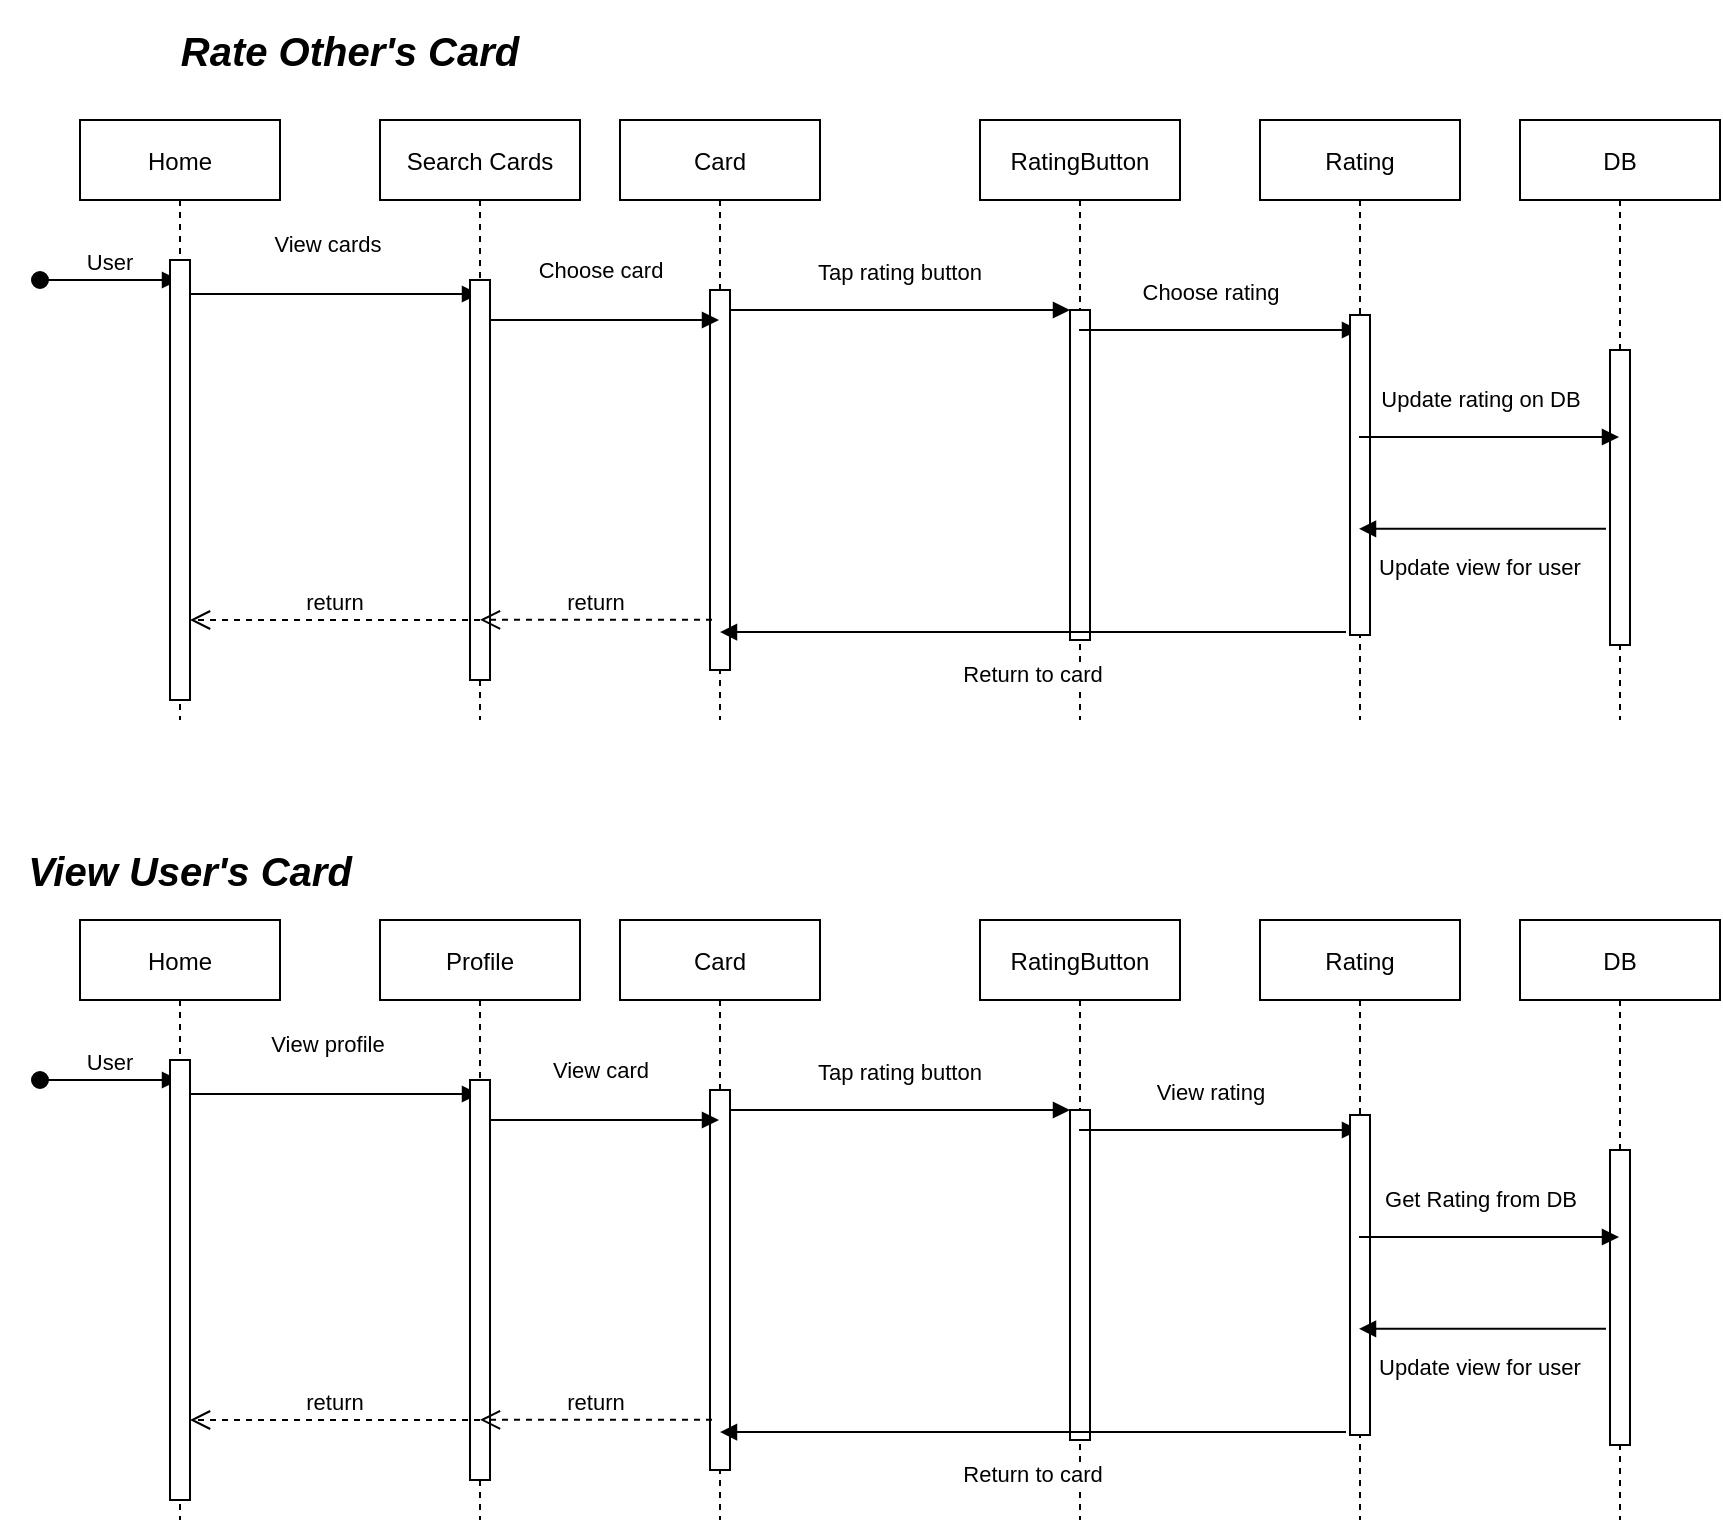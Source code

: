 <mxfile version="14.4.3" type="device"><diagram id="kgpKYQtTHZ0yAKxKKP6v" name="Page-1"><mxGraphModel dx="1422" dy="762" grid="1" gridSize="10" guides="1" tooltips="1" connect="1" arrows="1" fold="1" page="1" pageScale="1" pageWidth="850" pageHeight="1100" math="0" shadow="0"><root><mxCell id="0"/><mxCell id="1" parent="0"/><mxCell id="3nuBFxr9cyL0pnOWT2aG-1" value="Card" style="shape=umlLifeline;perimeter=lifelinePerimeter;container=1;collapsible=0;recursiveResize=0;rounded=0;shadow=0;strokeWidth=1;" parent="1" vertex="1"><mxGeometry x="400" y="80" width="100" height="300" as="geometry"/></mxCell><mxCell id="3nuBFxr9cyL0pnOWT2aG-2" value="" style="points=[];perimeter=orthogonalPerimeter;rounded=0;shadow=0;strokeWidth=1;" parent="3nuBFxr9cyL0pnOWT2aG-1" vertex="1"><mxGeometry x="45" y="85" width="10" height="190" as="geometry"/></mxCell><mxCell id="3nuBFxr9cyL0pnOWT2aG-5" value="RatingButton" style="shape=umlLifeline;perimeter=lifelinePerimeter;container=1;collapsible=0;recursiveResize=0;rounded=0;shadow=0;strokeWidth=1;" parent="1" vertex="1"><mxGeometry x="580" y="80" width="100" height="300" as="geometry"/></mxCell><mxCell id="3nuBFxr9cyL0pnOWT2aG-6" value="" style="points=[];perimeter=orthogonalPerimeter;rounded=0;shadow=0;strokeWidth=1;" parent="3nuBFxr9cyL0pnOWT2aG-5" vertex="1"><mxGeometry x="45" y="95" width="10" height="165" as="geometry"/></mxCell><mxCell id="3nuBFxr9cyL0pnOWT2aG-8" value="Tap rating button" style="verticalAlign=bottom;endArrow=block;entryX=0;entryY=0;shadow=0;strokeWidth=1;" parent="1" source="3nuBFxr9cyL0pnOWT2aG-2" target="3nuBFxr9cyL0pnOWT2aG-6" edge="1"><mxGeometry y="10" relative="1" as="geometry"><mxPoint x="555" y="175" as="sourcePoint"/><mxPoint as="offset"/></mxGeometry></mxCell><mxCell id="qjbDz7PJnRyzzRurpuyl-4" value="Choose rating" style="verticalAlign=bottom;endArrow=block;shadow=0;strokeWidth=1;" edge="1" parent="1"><mxGeometry x="-0.059" y="10" relative="1" as="geometry"><mxPoint x="629.5" y="185" as="sourcePoint"/><mxPoint x="769.5" y="185" as="targetPoint"/><mxPoint as="offset"/></mxGeometry></mxCell><mxCell id="qjbDz7PJnRyzzRurpuyl-7" value="View cards" style="verticalAlign=bottom;endArrow=block;shadow=0;strokeWidth=1;exitX=0.53;exitY=0.29;exitDx=0;exitDy=0;exitPerimeter=0;" edge="1" parent="1" source="qjbDz7PJnRyzzRurpuyl-8" target="qjbDz7PJnRyzzRurpuyl-18"><mxGeometry x="-0.03" y="16" relative="1" as="geometry"><mxPoint x="350" y="170" as="sourcePoint"/><mxPoint x="430" y="170" as="targetPoint"/><mxPoint as="offset"/></mxGeometry></mxCell><mxCell id="3nuBFxr9cyL0pnOWT2aG-3" value="User" style="verticalAlign=bottom;startArrow=oval;endArrow=block;startSize=8;shadow=0;strokeWidth=1;" parent="1" target="qjbDz7PJnRyzzRurpuyl-8" edge="1"><mxGeometry relative="1" as="geometry"><mxPoint x="110" y="160" as="sourcePoint"/><mxPoint x="145" y="160" as="targetPoint"/></mxGeometry></mxCell><mxCell id="qjbDz7PJnRyzzRurpuyl-8" value="Home" style="shape=umlLifeline;perimeter=lifelinePerimeter;container=1;collapsible=0;recursiveResize=0;rounded=0;shadow=0;strokeWidth=1;" vertex="1" parent="1"><mxGeometry x="130" y="80" width="100" height="300" as="geometry"/></mxCell><mxCell id="qjbDz7PJnRyzzRurpuyl-9" value="" style="points=[];perimeter=orthogonalPerimeter;rounded=0;shadow=0;strokeWidth=1;" vertex="1" parent="qjbDz7PJnRyzzRurpuyl-8"><mxGeometry x="45" y="70" width="10" height="220" as="geometry"/></mxCell><mxCell id="qjbDz7PJnRyzzRurpuyl-12" value="Rating" style="shape=umlLifeline;perimeter=lifelinePerimeter;container=1;collapsible=0;recursiveResize=0;rounded=0;shadow=0;strokeWidth=1;" vertex="1" parent="1"><mxGeometry x="720" y="80" width="100" height="300" as="geometry"/></mxCell><mxCell id="qjbDz7PJnRyzzRurpuyl-13" value="" style="points=[];perimeter=orthogonalPerimeter;rounded=0;shadow=0;strokeWidth=1;" vertex="1" parent="qjbDz7PJnRyzzRurpuyl-12"><mxGeometry x="45" y="97.5" width="10" height="160" as="geometry"/></mxCell><mxCell id="qjbDz7PJnRyzzRurpuyl-14" value="DB" style="shape=umlLifeline;perimeter=lifelinePerimeter;container=1;collapsible=0;recursiveResize=0;rounded=0;shadow=0;strokeWidth=1;" vertex="1" parent="1"><mxGeometry x="850" y="80" width="100" height="300" as="geometry"/></mxCell><mxCell id="qjbDz7PJnRyzzRurpuyl-15" value="" style="points=[];perimeter=orthogonalPerimeter;rounded=0;shadow=0;strokeWidth=1;" vertex="1" parent="qjbDz7PJnRyzzRurpuyl-14"><mxGeometry x="45" y="115" width="10" height="147.5" as="geometry"/></mxCell><mxCell id="qjbDz7PJnRyzzRurpuyl-16" value="Update rating on DB" style="verticalAlign=bottom;endArrow=block;shadow=0;strokeWidth=1;" edge="1" parent="1"><mxGeometry x="-0.059" y="10" relative="1" as="geometry"><mxPoint x="769.5" y="238.5" as="sourcePoint"/><mxPoint x="899.5" y="238.5" as="targetPoint"/><mxPoint as="offset"/></mxGeometry></mxCell><mxCell id="qjbDz7PJnRyzzRurpuyl-17" value="Update view for user" style="verticalAlign=bottom;endArrow=block;shadow=0;strokeWidth=1;exitX=-0.2;exitY=0.606;exitDx=0;exitDy=0;exitPerimeter=0;" edge="1" parent="1" source="qjbDz7PJnRyzzRurpuyl-15"><mxGeometry x="0.02" y="28" relative="1" as="geometry"><mxPoint x="784" y="427.5" as="sourcePoint"/><mxPoint x="769.5" y="284.385" as="targetPoint"/><mxPoint as="offset"/></mxGeometry></mxCell><mxCell id="qjbDz7PJnRyzzRurpuyl-18" value="Search Cards" style="shape=umlLifeline;perimeter=lifelinePerimeter;container=1;collapsible=0;recursiveResize=0;rounded=0;shadow=0;strokeWidth=1;" vertex="1" parent="1"><mxGeometry x="280" y="80" width="100" height="300" as="geometry"/></mxCell><mxCell id="qjbDz7PJnRyzzRurpuyl-19" value="" style="points=[];perimeter=orthogonalPerimeter;rounded=0;shadow=0;strokeWidth=1;" vertex="1" parent="qjbDz7PJnRyzzRurpuyl-18"><mxGeometry x="45" y="80" width="10" height="200" as="geometry"/></mxCell><mxCell id="qjbDz7PJnRyzzRurpuyl-20" value="Choose card" style="verticalAlign=bottom;endArrow=block;shadow=0;strokeWidth=1;" edge="1" parent="1" source="qjbDz7PJnRyzzRurpuyl-19" target="3nuBFxr9cyL0pnOWT2aG-1"><mxGeometry x="-0.03" y="16" relative="1" as="geometry"><mxPoint x="343.5" y="170" as="sourcePoint"/><mxPoint x="400" y="170" as="targetPoint"/><mxPoint as="offset"/><Array as="points"><mxPoint x="420" y="180"/></Array></mxGeometry></mxCell><mxCell id="qjbDz7PJnRyzzRurpuyl-21" value="return" style="verticalAlign=bottom;endArrow=open;dashed=1;endSize=8;shadow=0;strokeWidth=1;exitX=0.1;exitY=0.868;exitDx=0;exitDy=0;exitPerimeter=0;" edge="1" parent="1" source="3nuBFxr9cyL0pnOWT2aG-2" target="qjbDz7PJnRyzzRurpuyl-18"><mxGeometry relative="1" as="geometry"><mxPoint x="340" y="380" as="targetPoint"/><mxPoint x="440" y="380.0" as="sourcePoint"/></mxGeometry></mxCell><mxCell id="qjbDz7PJnRyzzRurpuyl-22" value="return" style="verticalAlign=bottom;endArrow=open;dashed=1;endSize=8;shadow=0;strokeWidth=1;exitX=0.5;exitY=0.85;exitDx=0;exitDy=0;exitPerimeter=0;" edge="1" parent="1" source="qjbDz7PJnRyzzRurpuyl-19" target="qjbDz7PJnRyzzRurpuyl-9"><mxGeometry relative="1" as="geometry"><mxPoint x="190" y="330.0" as="targetPoint"/><mxPoint x="306.5" y="330.0" as="sourcePoint"/></mxGeometry></mxCell><mxCell id="qjbDz7PJnRyzzRurpuyl-24" value="Return to card" style="verticalAlign=bottom;endArrow=block;shadow=0;strokeWidth=1;exitX=-0.2;exitY=0.991;exitDx=0;exitDy=0;exitPerimeter=0;" edge="1" parent="1" source="qjbDz7PJnRyzzRurpuyl-13" target="3nuBFxr9cyL0pnOWT2aG-1"><mxGeometry y="30" relative="1" as="geometry"><mxPoint x="700" y="320" as="sourcePoint"/><mxPoint x="520" y="336" as="targetPoint"/><mxPoint as="offset"/></mxGeometry></mxCell><mxCell id="qjbDz7PJnRyzzRurpuyl-25" value="Card" style="shape=umlLifeline;perimeter=lifelinePerimeter;container=1;collapsible=0;recursiveResize=0;rounded=0;shadow=0;strokeWidth=1;" vertex="1" parent="1"><mxGeometry x="400" y="480" width="100" height="300" as="geometry"/></mxCell><mxCell id="qjbDz7PJnRyzzRurpuyl-26" value="" style="points=[];perimeter=orthogonalPerimeter;rounded=0;shadow=0;strokeWidth=1;" vertex="1" parent="qjbDz7PJnRyzzRurpuyl-25"><mxGeometry x="45" y="85" width="10" height="190" as="geometry"/></mxCell><mxCell id="qjbDz7PJnRyzzRurpuyl-27" value="RatingButton" style="shape=umlLifeline;perimeter=lifelinePerimeter;container=1;collapsible=0;recursiveResize=0;rounded=0;shadow=0;strokeWidth=1;" vertex="1" parent="1"><mxGeometry x="580" y="480" width="100" height="300" as="geometry"/></mxCell><mxCell id="qjbDz7PJnRyzzRurpuyl-28" value="" style="points=[];perimeter=orthogonalPerimeter;rounded=0;shadow=0;strokeWidth=1;" vertex="1" parent="qjbDz7PJnRyzzRurpuyl-27"><mxGeometry x="45" y="95" width="10" height="165" as="geometry"/></mxCell><mxCell id="qjbDz7PJnRyzzRurpuyl-29" value="Tap rating button" style="verticalAlign=bottom;endArrow=block;entryX=0;entryY=0;shadow=0;strokeWidth=1;" edge="1" parent="1" source="qjbDz7PJnRyzzRurpuyl-26" target="qjbDz7PJnRyzzRurpuyl-28"><mxGeometry y="10" relative="1" as="geometry"><mxPoint x="555" y="575" as="sourcePoint"/><mxPoint as="offset"/></mxGeometry></mxCell><mxCell id="qjbDz7PJnRyzzRurpuyl-30" value="View rating" style="verticalAlign=bottom;endArrow=block;shadow=0;strokeWidth=1;" edge="1" parent="1"><mxGeometry x="-0.059" y="10" relative="1" as="geometry"><mxPoint x="629.5" y="585" as="sourcePoint"/><mxPoint x="769.5" y="585" as="targetPoint"/><mxPoint as="offset"/></mxGeometry></mxCell><mxCell id="qjbDz7PJnRyzzRurpuyl-31" value="View profile" style="verticalAlign=bottom;endArrow=block;shadow=0;strokeWidth=1;exitX=0.53;exitY=0.29;exitDx=0;exitDy=0;exitPerimeter=0;" edge="1" parent="1" source="qjbDz7PJnRyzzRurpuyl-33" target="qjbDz7PJnRyzzRurpuyl-41"><mxGeometry x="-0.03" y="16" relative="1" as="geometry"><mxPoint x="350" y="570" as="sourcePoint"/><mxPoint x="430" y="570" as="targetPoint"/><mxPoint as="offset"/></mxGeometry></mxCell><mxCell id="qjbDz7PJnRyzzRurpuyl-32" value="User" style="verticalAlign=bottom;startArrow=oval;endArrow=block;startSize=8;shadow=0;strokeWidth=1;" edge="1" parent="1" target="qjbDz7PJnRyzzRurpuyl-33"><mxGeometry relative="1" as="geometry"><mxPoint x="110" y="560" as="sourcePoint"/><mxPoint x="145" y="560" as="targetPoint"/></mxGeometry></mxCell><mxCell id="qjbDz7PJnRyzzRurpuyl-33" value="Home" style="shape=umlLifeline;perimeter=lifelinePerimeter;container=1;collapsible=0;recursiveResize=0;rounded=0;shadow=0;strokeWidth=1;" vertex="1" parent="1"><mxGeometry x="130" y="480" width="100" height="300" as="geometry"/></mxCell><mxCell id="qjbDz7PJnRyzzRurpuyl-34" value="" style="points=[];perimeter=orthogonalPerimeter;rounded=0;shadow=0;strokeWidth=1;" vertex="1" parent="qjbDz7PJnRyzzRurpuyl-33"><mxGeometry x="45" y="70" width="10" height="220" as="geometry"/></mxCell><mxCell id="qjbDz7PJnRyzzRurpuyl-35" value="Rating" style="shape=umlLifeline;perimeter=lifelinePerimeter;container=1;collapsible=0;recursiveResize=0;rounded=0;shadow=0;strokeWidth=1;" vertex="1" parent="1"><mxGeometry x="720" y="480" width="100" height="300" as="geometry"/></mxCell><mxCell id="qjbDz7PJnRyzzRurpuyl-36" value="" style="points=[];perimeter=orthogonalPerimeter;rounded=0;shadow=0;strokeWidth=1;" vertex="1" parent="qjbDz7PJnRyzzRurpuyl-35"><mxGeometry x="45" y="97.5" width="10" height="160" as="geometry"/></mxCell><mxCell id="qjbDz7PJnRyzzRurpuyl-37" value="DB" style="shape=umlLifeline;perimeter=lifelinePerimeter;container=1;collapsible=0;recursiveResize=0;rounded=0;shadow=0;strokeWidth=1;" vertex="1" parent="1"><mxGeometry x="850" y="480" width="100" height="300" as="geometry"/></mxCell><mxCell id="qjbDz7PJnRyzzRurpuyl-38" value="" style="points=[];perimeter=orthogonalPerimeter;rounded=0;shadow=0;strokeWidth=1;" vertex="1" parent="qjbDz7PJnRyzzRurpuyl-37"><mxGeometry x="45" y="115" width="10" height="147.5" as="geometry"/></mxCell><mxCell id="qjbDz7PJnRyzzRurpuyl-39" value="Get Rating from DB" style="verticalAlign=bottom;endArrow=block;shadow=0;strokeWidth=1;" edge="1" parent="1"><mxGeometry x="-0.059" y="10" relative="1" as="geometry"><mxPoint x="769.5" y="638.5" as="sourcePoint"/><mxPoint x="899.5" y="638.5" as="targetPoint"/><mxPoint as="offset"/></mxGeometry></mxCell><mxCell id="qjbDz7PJnRyzzRurpuyl-40" value="Update view for user" style="verticalAlign=bottom;endArrow=block;shadow=0;strokeWidth=1;exitX=-0.2;exitY=0.606;exitDx=0;exitDy=0;exitPerimeter=0;" edge="1" parent="1" source="qjbDz7PJnRyzzRurpuyl-38"><mxGeometry x="0.02" y="28" relative="1" as="geometry"><mxPoint x="784" y="827.5" as="sourcePoint"/><mxPoint x="769.5" y="684.385" as="targetPoint"/><mxPoint as="offset"/></mxGeometry></mxCell><mxCell id="qjbDz7PJnRyzzRurpuyl-41" value="Profile" style="shape=umlLifeline;perimeter=lifelinePerimeter;container=1;collapsible=0;recursiveResize=0;rounded=0;shadow=0;strokeWidth=1;" vertex="1" parent="1"><mxGeometry x="280" y="480" width="100" height="300" as="geometry"/></mxCell><mxCell id="qjbDz7PJnRyzzRurpuyl-42" value="" style="points=[];perimeter=orthogonalPerimeter;rounded=0;shadow=0;strokeWidth=1;" vertex="1" parent="qjbDz7PJnRyzzRurpuyl-41"><mxGeometry x="45" y="80" width="10" height="200" as="geometry"/></mxCell><mxCell id="qjbDz7PJnRyzzRurpuyl-43" value="View card" style="verticalAlign=bottom;endArrow=block;shadow=0;strokeWidth=1;" edge="1" parent="1" source="qjbDz7PJnRyzzRurpuyl-42" target="qjbDz7PJnRyzzRurpuyl-25"><mxGeometry x="-0.03" y="16" relative="1" as="geometry"><mxPoint x="343.5" y="570" as="sourcePoint"/><mxPoint x="400" y="570" as="targetPoint"/><mxPoint as="offset"/><Array as="points"><mxPoint x="420" y="580"/></Array></mxGeometry></mxCell><mxCell id="qjbDz7PJnRyzzRurpuyl-44" value="return" style="verticalAlign=bottom;endArrow=open;dashed=1;endSize=8;shadow=0;strokeWidth=1;exitX=0.1;exitY=0.868;exitDx=0;exitDy=0;exitPerimeter=0;" edge="1" parent="1" source="qjbDz7PJnRyzzRurpuyl-26" target="qjbDz7PJnRyzzRurpuyl-41"><mxGeometry relative="1" as="geometry"><mxPoint x="340" y="780" as="targetPoint"/><mxPoint x="440" y="780.0" as="sourcePoint"/></mxGeometry></mxCell><mxCell id="qjbDz7PJnRyzzRurpuyl-45" value="return" style="verticalAlign=bottom;endArrow=open;dashed=1;endSize=8;shadow=0;strokeWidth=1;exitX=0.5;exitY=0.85;exitDx=0;exitDy=0;exitPerimeter=0;" edge="1" parent="1" source="qjbDz7PJnRyzzRurpuyl-42" target="qjbDz7PJnRyzzRurpuyl-34"><mxGeometry relative="1" as="geometry"><mxPoint x="190" y="730" as="targetPoint"/><mxPoint x="306.5" y="730" as="sourcePoint"/></mxGeometry></mxCell><mxCell id="qjbDz7PJnRyzzRurpuyl-46" value="Return to card" style="verticalAlign=bottom;endArrow=block;shadow=0;strokeWidth=1;exitX=-0.2;exitY=0.991;exitDx=0;exitDy=0;exitPerimeter=0;" edge="1" parent="1" source="qjbDz7PJnRyzzRurpuyl-36" target="qjbDz7PJnRyzzRurpuyl-25"><mxGeometry y="30" relative="1" as="geometry"><mxPoint x="700" y="720" as="sourcePoint"/><mxPoint x="520" y="736" as="targetPoint"/><mxPoint as="offset"/></mxGeometry></mxCell><mxCell id="qjbDz7PJnRyzzRurpuyl-47" value="&lt;b&gt;&lt;i&gt;&lt;font style=&quot;font-size: 20px&quot;&gt;Rate Other's Card&lt;/font&gt;&lt;/i&gt;&lt;/b&gt;" style="text;html=1;strokeColor=none;fillColor=none;align=center;verticalAlign=middle;whiteSpace=wrap;rounded=0;" vertex="1" parent="1"><mxGeometry x="170" y="20" width="190" height="50" as="geometry"/></mxCell><mxCell id="qjbDz7PJnRyzzRurpuyl-48" value="&lt;span style=&quot;font-size: 20px&quot;&gt;&lt;b&gt;&lt;i&gt;View User's Card&lt;/i&gt;&lt;/b&gt;&lt;/span&gt;" style="text;html=1;strokeColor=none;fillColor=none;align=center;verticalAlign=middle;whiteSpace=wrap;rounded=0;" vertex="1" parent="1"><mxGeometry x="90" y="430" width="190" height="50" as="geometry"/></mxCell></root></mxGraphModel></diagram></mxfile>
